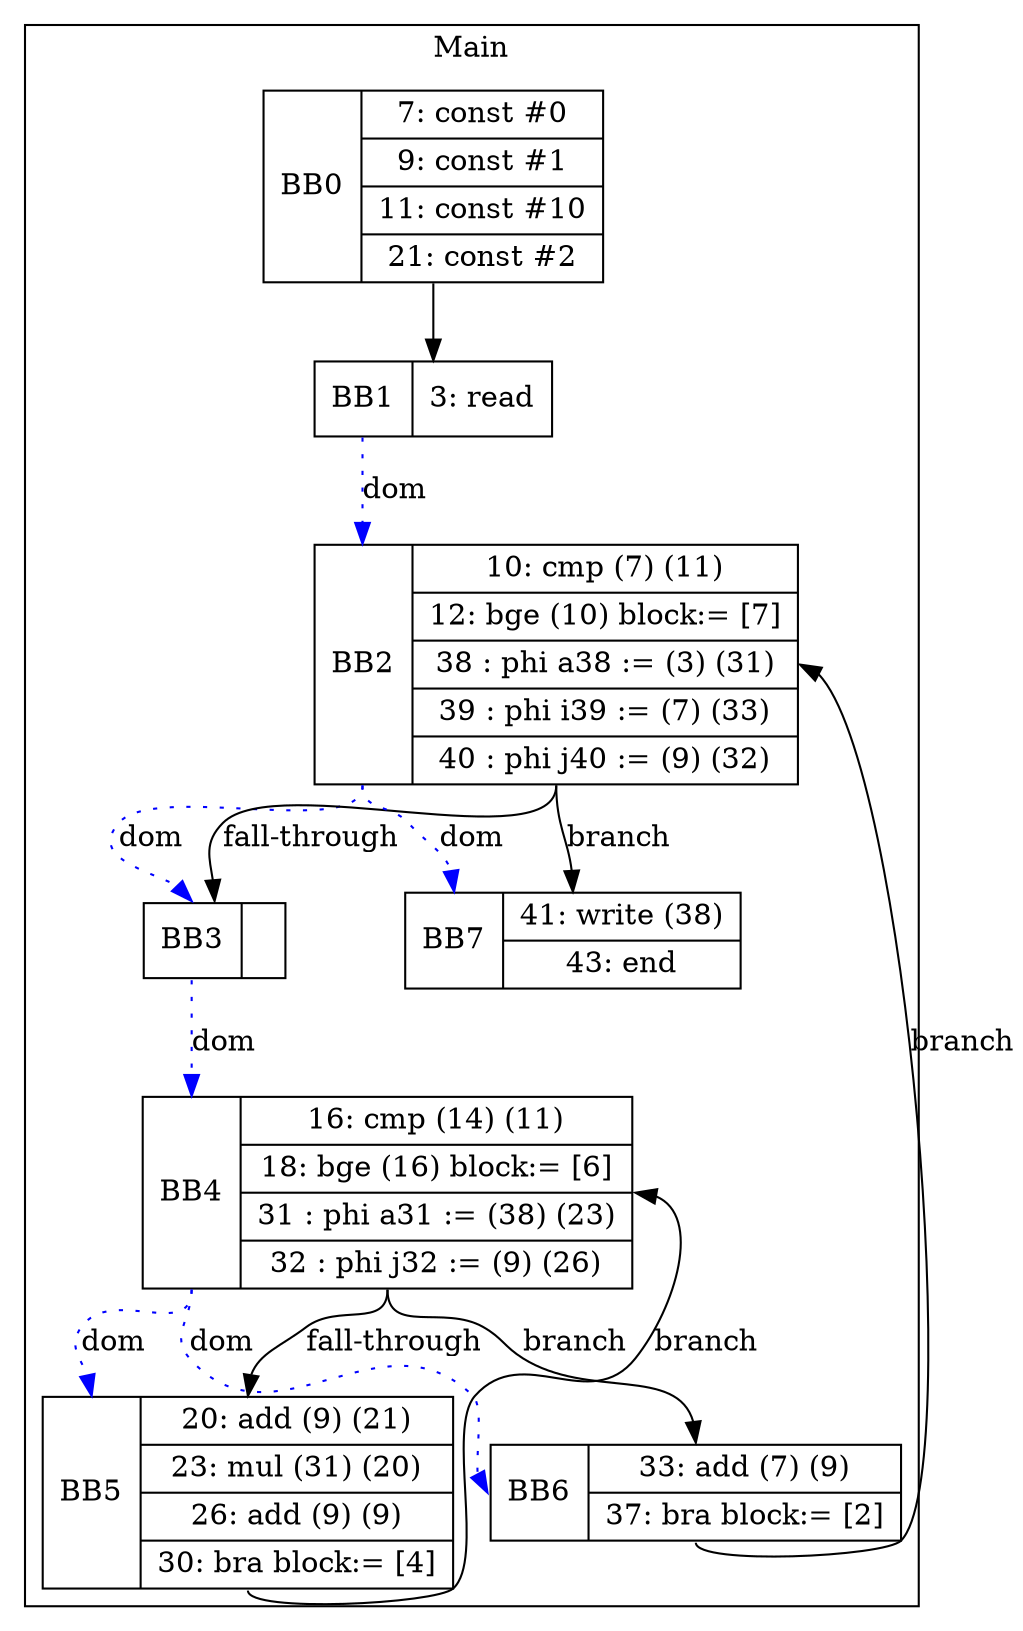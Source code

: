 digraph G {
node [shape=record];
subgraph cluster_main{
label = "Main";
BB0 [shape=record, label="<b>BB0|{7: const #0|9: const #1|11: const #10|21: const #2}"];
BB1 [shape=record, label="<b>BB1|{3: read}"];
BB2 [shape=record, label="<b>BB2|{10: cmp (7) (11)|12: bge (10) block:= [7]|38 : phi a38 := (3) (31)|39 : phi i39 := (7) (33)|40 : phi j40 := (9) (32)}"];
BB3 [shape=record, label="<b>BB3|}"];
BB4 [shape=record, label="<b>BB4|{16: cmp (14) (11)|18: bge (16) block:= [6]|31 : phi a31 := (38) (23)|32 : phi j32 := (9) (26)}"];
BB5 [shape=record, label="<b>BB5|{20: add (9) (21)|23: mul (31) (20)|26: add (9) (9)|30: bra block:= [4]}"];
BB6 [shape=record, label="<b>BB6|{33: add (7) (9)|37: bra block:= [2]}"];
BB7 [shape=record, label="<b>BB7|{41: write (38)|43: end}"];
}
BB0:s -> BB1:n ;
BB1:b -> BB2:b [color=blue, style=dotted, label="dom"];
BB3:b -> BB4:b [color=blue, style=dotted, label="dom"];
BB2:b -> BB7:b [color=blue, style=dotted, label="dom"];
BB4:b -> BB6:b [color=blue, style=dotted, label="dom"];
BB2:b -> BB3:b [color=blue, style=dotted, label="dom"];
BB4:b -> BB5:b [color=blue, style=dotted, label="dom"];
BB4:s -> BB6:n [label="branch"];
BB2:s -> BB7:n [label="branch"];
BB6:s -> BB2:e [label="branch"];
BB5:s -> BB4:e [label="branch"];
BB2:s -> BB3:n [label="fall-through"];
BB4:s -> BB5:n [label="fall-through"];
}
